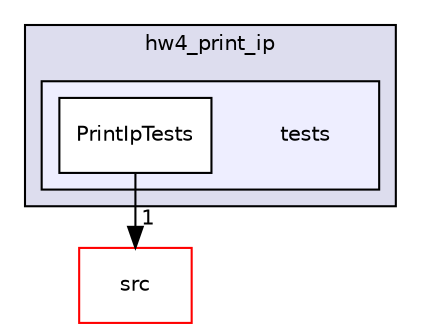 digraph "hw4_print_ip/tests" {
  compound=true
  node [ fontsize="10", fontname="Helvetica"];
  edge [ labelfontsize="10", labelfontname="Helvetica"];
  subgraph clusterdir_524606cac79b197fb9b2f0e3351e2f9a {
    graph [ bgcolor="#ddddee", pencolor="black", label="hw4_print_ip" fontname="Helvetica", fontsize="10", URL="dir_524606cac79b197fb9b2f0e3351e2f9a.html"]
  subgraph clusterdir_e608c7500177b50e496932f8c3eeddcf {
    graph [ bgcolor="#eeeeff", pencolor="black", label="" URL="dir_e608c7500177b50e496932f8c3eeddcf.html"];
    dir_e608c7500177b50e496932f8c3eeddcf [shape=plaintext label="tests"];
    dir_1674619b3f71120fbbe438c0d669a219 [shape=box label="PrintIpTests" color="black" fillcolor="white" style="filled" URL="dir_1674619b3f71120fbbe438c0d669a219.html"];
  }
  }
  dir_f087eab37f02b5b221725eacc8af5d0e [shape=box label="src" fillcolor="white" style="filled" color="red" URL="dir_f087eab37f02b5b221725eacc8af5d0e.html"];
  dir_1674619b3f71120fbbe438c0d669a219->dir_f087eab37f02b5b221725eacc8af5d0e [headlabel="1", labeldistance=1.5 headhref="dir_000026_000022.html"];
}
